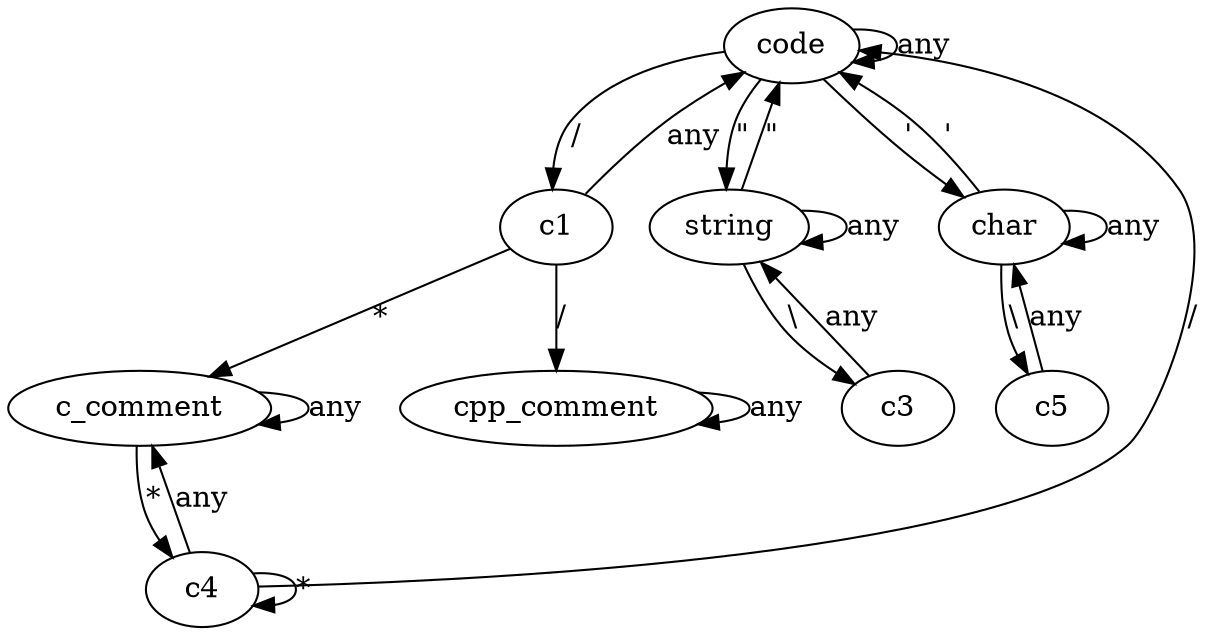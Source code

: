 // dot -Tpng -o comment.png comment.dot

digraph comment {
	code -> c1 [label="/"]
	// code -> c2 [label="\\"]
	code -> string [label="\""]
	code -> char [label="\'"]
	code -> code [label="any"]

	c1 -> c_comment [label="*"]
	c1 -> cpp_comment [label="/"]
	c1 -> code [label="any"]

	//c2 -> code [label="\""]
	//c2 -> code [label="/"]
	//c2 -> code [label="any"]

	string -> c3 [label="\\"]
	string -> code [label="\""]
	string -> string [label="any"]
	c3 -> string [label="any"]

	char -> c5 [label="\\"]
	char -> code [label="\'"]
	char -> char [label="any"]
	c5 -> char [label="any"]

	cpp_comment -> cpp_comment [label="any"]

	c_comment -> c4 [label="*"]
	c_comment -> c_comment [label="any"]
	c4 -> c4 [label="*"]
	c4 -> code [label="/"]
	c4 -> c_comment [label="any"]
}
